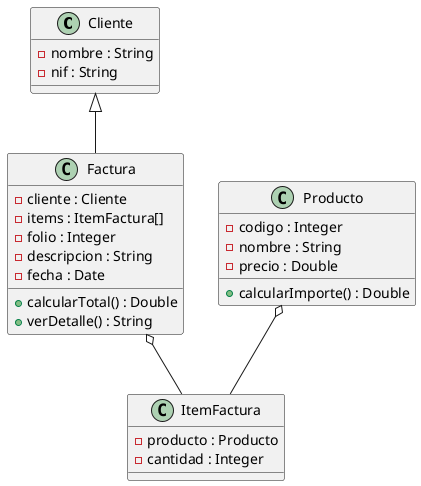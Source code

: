 @startuml Factura

Cliente <|-- Factura
Factura o-- ItemFactura
Producto o-- ItemFactura


class Cliente {
  - nombre : String
  - nif : String
}

class Factura {
	- cliente : Cliente
	- items : ItemFactura[]
	- folio : Integer
	- descripcion : String
	- fecha : Date
	+ calcularTotal() : Double
	+ verDetalle() : String
}

class Producto {
	- codigo : Integer
	- nombre : String
	- precio : Double
	+ calcularImporte() : Double

}

class ItemFactura {
	- producto : Producto
	- cantidad : Integer
	
}

@enduml
